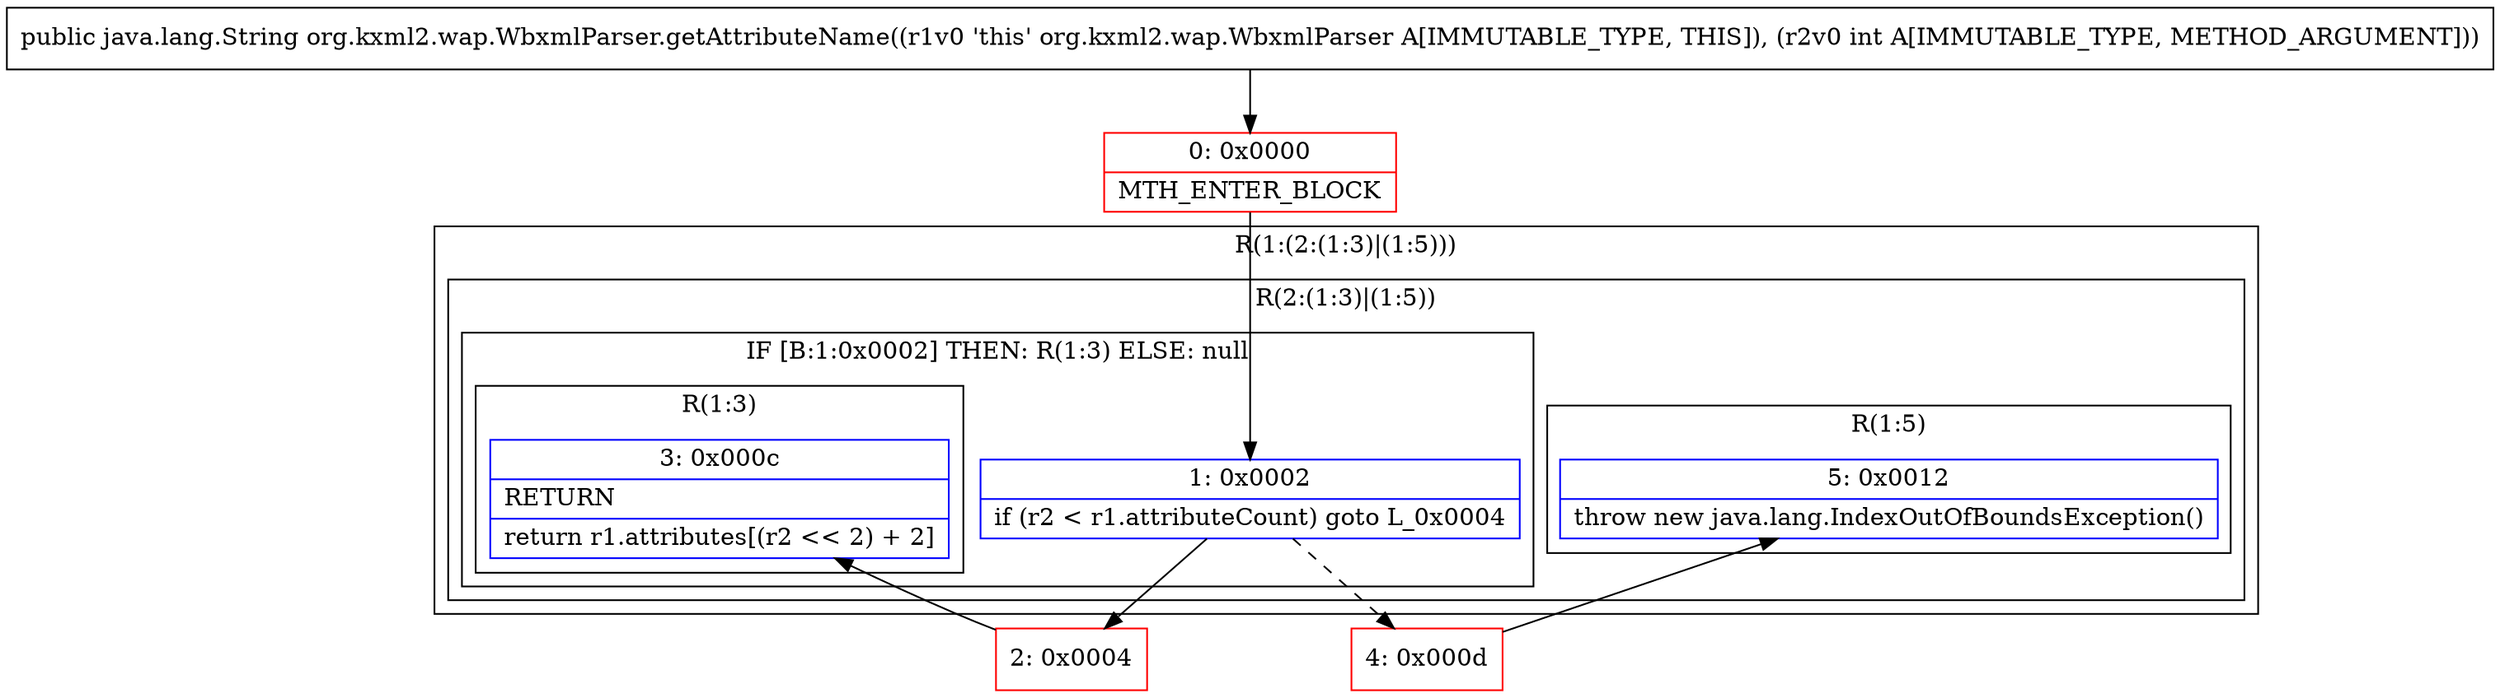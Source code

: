 digraph "CFG fororg.kxml2.wap.WbxmlParser.getAttributeName(I)Ljava\/lang\/String;" {
subgraph cluster_Region_694614296 {
label = "R(1:(2:(1:3)|(1:5)))";
node [shape=record,color=blue];
subgraph cluster_Region_939869051 {
label = "R(2:(1:3)|(1:5))";
node [shape=record,color=blue];
subgraph cluster_IfRegion_1092047988 {
label = "IF [B:1:0x0002] THEN: R(1:3) ELSE: null";
node [shape=record,color=blue];
Node_1 [shape=record,label="{1\:\ 0x0002|if (r2 \< r1.attributeCount) goto L_0x0004\l}"];
subgraph cluster_Region_908158403 {
label = "R(1:3)";
node [shape=record,color=blue];
Node_3 [shape=record,label="{3\:\ 0x000c|RETURN\l|return r1.attributes[(r2 \<\< 2) + 2]\l}"];
}
}
subgraph cluster_Region_672261158 {
label = "R(1:5)";
node [shape=record,color=blue];
Node_5 [shape=record,label="{5\:\ 0x0012|throw new java.lang.IndexOutOfBoundsException()\l}"];
}
}
}
Node_0 [shape=record,color=red,label="{0\:\ 0x0000|MTH_ENTER_BLOCK\l}"];
Node_2 [shape=record,color=red,label="{2\:\ 0x0004}"];
Node_4 [shape=record,color=red,label="{4\:\ 0x000d}"];
MethodNode[shape=record,label="{public java.lang.String org.kxml2.wap.WbxmlParser.getAttributeName((r1v0 'this' org.kxml2.wap.WbxmlParser A[IMMUTABLE_TYPE, THIS]), (r2v0 int A[IMMUTABLE_TYPE, METHOD_ARGUMENT])) }"];
MethodNode -> Node_0;
Node_1 -> Node_2;
Node_1 -> Node_4[style=dashed];
Node_0 -> Node_1;
Node_2 -> Node_3;
Node_4 -> Node_5;
}

